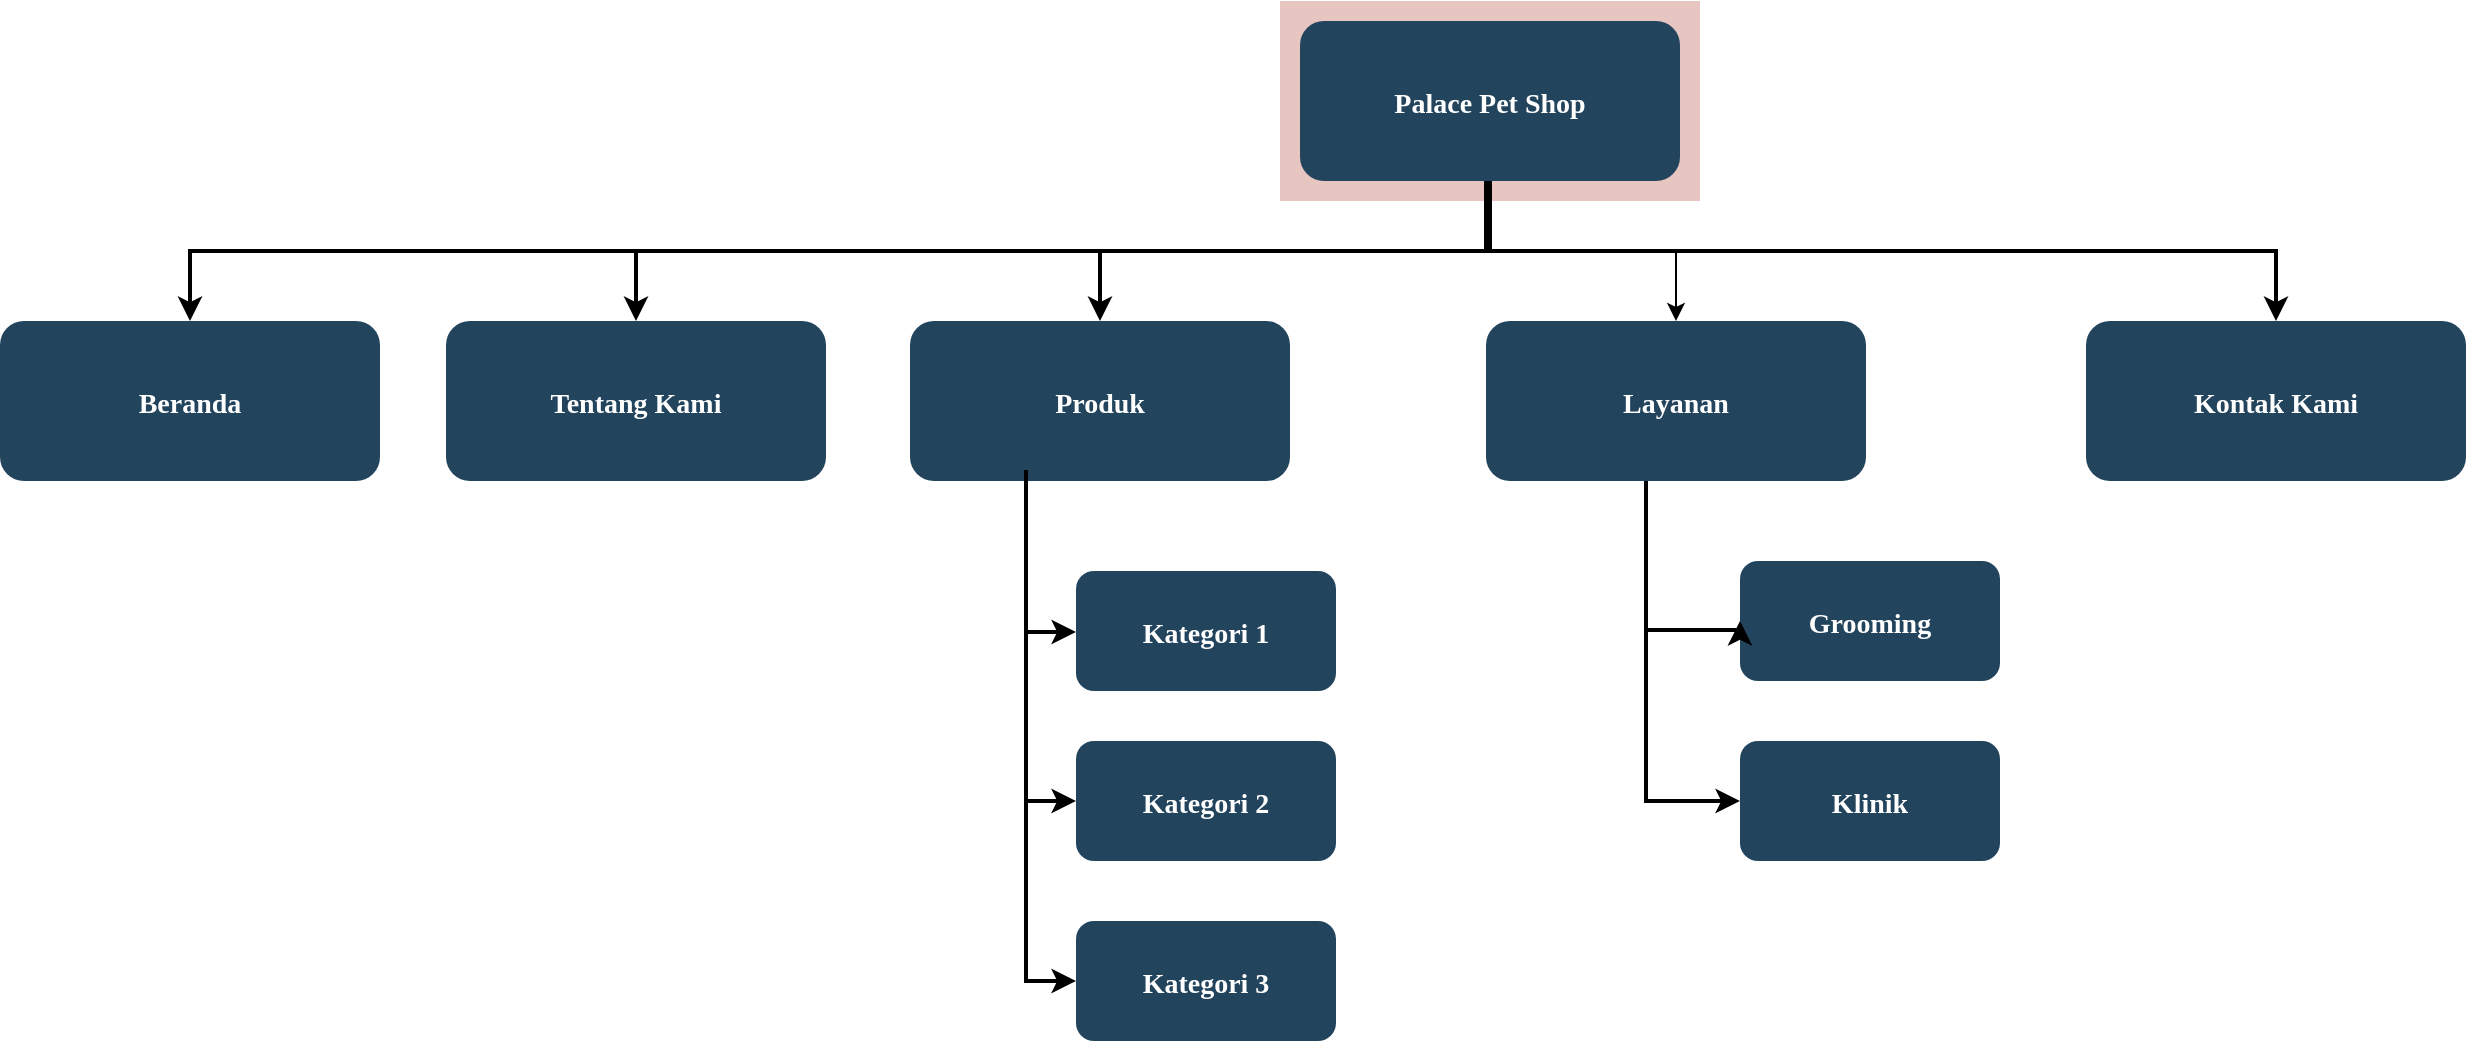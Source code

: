 <mxfile version="13.0.3" type="device"><diagram name="Page-1" id="2c0d36ab-eaac-3732-788b-9136903baeff"><mxGraphModel dx="1707" dy="987" grid="1" gridSize="10" guides="1" tooltips="1" connect="1" arrows="1" fold="1" page="1" pageScale="1.5" pageWidth="1169" pageHeight="827" background="#ffffff" math="0" shadow="0"><root><mxCell id="0"/><mxCell id="1" parent="0"/><mxCell id="123" value="" style="fillColor=#AE4132;strokeColor=none;opacity=30;" parent="1" vertex="1"><mxGeometry x="747" y="177.5" width="210" height="100.0" as="geometry"/></mxCell><mxCell id="Swlup45ki6CrDfQhWW4N-129" style="edgeStyle=orthogonalEdgeStyle;rounded=0;orthogonalLoop=1;jettySize=auto;html=1;" parent="1" source="2" target="10" edge="1"><mxGeometry relative="1" as="geometry"/></mxCell><mxCell id="2" value="Palace Pet Shop" style="rounded=1;fillColor=#23445D;gradientColor=none;strokeColor=none;fontColor=#FFFFFF;fontStyle=1;fontFamily=Tahoma;fontSize=14" parent="1" vertex="1"><mxGeometry x="757" y="187.5" width="190" height="80" as="geometry"/></mxCell><mxCell id="4" value="Kontak Kami" style="rounded=1;fillColor=#23445D;gradientColor=none;strokeColor=none;fontColor=#FFFFFF;fontStyle=1;fontFamily=Tahoma;fontSize=14" parent="1" vertex="1"><mxGeometry x="1150.0" y="337.5" width="190" height="80" as="geometry"/></mxCell><mxCell id="9" value="" style="edgeStyle=elbowEdgeStyle;elbow=vertical;strokeWidth=2;rounded=0" parent="1" source="2" target="4" edge="1"><mxGeometry x="337" y="217.5" width="100" height="100" as="geometry"><mxPoint x="337" y="317.5" as="sourcePoint"/><mxPoint x="437" y="217.5" as="targetPoint"/></mxGeometry></mxCell><mxCell id="10" value="Layanan" style="rounded=1;fillColor=#23445D;gradientColor=none;strokeColor=none;fontColor=#FFFFFF;fontStyle=1;fontFamily=Tahoma;fontSize=14" parent="1" vertex="1"><mxGeometry x="850" y="337.5" width="190" height="80" as="geometry"/></mxCell><mxCell id="12" value="Produk" style="rounded=1;fillColor=#23445D;gradientColor=none;strokeColor=none;fontColor=#FFFFFF;fontStyle=1;fontFamily=Tahoma;fontSize=14" parent="1" vertex="1"><mxGeometry x="562.0" y="337.5" width="190" height="80" as="geometry"/></mxCell><mxCell id="13" value="Beranda" style="rounded=1;fillColor=#23445D;gradientColor=none;strokeColor=none;fontColor=#FFFFFF;fontStyle=1;fontFamily=Tahoma;fontSize=14" parent="1" vertex="1"><mxGeometry x="107" y="337.5" width="190" height="80" as="geometry"/></mxCell><mxCell id="29" value="Kategori 1" style="rounded=1;fillColor=#23445D;gradientColor=none;strokeColor=none;fontColor=#FFFFFF;fontStyle=1;fontFamily=Tahoma;fontSize=14" parent="1" vertex="1"><mxGeometry x="645" y="462.5" width="130" height="60" as="geometry"/></mxCell><mxCell id="30" value="Kategori 2" style="rounded=1;fillColor=#23445D;gradientColor=none;strokeColor=none;fontColor=#FFFFFF;fontStyle=1;fontFamily=Tahoma;fontSize=14" parent="1" vertex="1"><mxGeometry x="645" y="547.5" width="130" height="60" as="geometry"/></mxCell><mxCell id="31" value="Kategori 3" style="rounded=1;fillColor=#23445D;gradientColor=none;strokeColor=none;fontColor=#FFFFFF;fontStyle=1;fontFamily=Tahoma;fontSize=14" parent="1" vertex="1"><mxGeometry x="645" y="637.5" width="130" height="60" as="geometry"/></mxCell><mxCell id="41" value="Grooming" style="rounded=1;fillColor=#23445D;gradientColor=none;strokeColor=none;fontColor=#FFFFFF;fontStyle=1;fontFamily=Tahoma;fontSize=14" parent="1" vertex="1"><mxGeometry x="977" y="457.5" width="130" height="60" as="geometry"/></mxCell><mxCell id="42" value="Klinik" style="rounded=1;fillColor=#23445D;gradientColor=none;strokeColor=none;fontColor=#FFFFFF;fontStyle=1;fontFamily=Tahoma;fontSize=14" parent="1" vertex="1"><mxGeometry x="977" y="547.5" width="130" height="60" as="geometry"/></mxCell><mxCell id="59" value="" style="edgeStyle=elbowEdgeStyle;elbow=vertical;strokeWidth=2;rounded=0" parent="1" source="2" target="12" edge="1"><mxGeometry x="347" y="227.5" width="100" height="100" as="geometry"><mxPoint x="862.0" y="277.5" as="sourcePoint"/><mxPoint x="1467.0" y="347.5" as="targetPoint"/></mxGeometry></mxCell><mxCell id="61" value="" style="edgeStyle=elbowEdgeStyle;elbow=vertical;strokeWidth=2;rounded=0" parent="1" source="2" target="13" edge="1"><mxGeometry x="-23" y="137.5" width="100" height="100" as="geometry"><mxPoint x="-23" y="237.5" as="sourcePoint"/><mxPoint x="77" y="137.5" as="targetPoint"/></mxGeometry></mxCell><mxCell id="73" value="" style="edgeStyle=elbowEdgeStyle;elbow=horizontal;strokeWidth=2;rounded=0" parent="1" source="12" target="30" edge="1"><mxGeometry x="30" y="137.5" width="100" height="100" as="geometry"><mxPoint x="30" y="237.5" as="sourcePoint"/><mxPoint x="130" y="137.5" as="targetPoint"/><Array as="points"><mxPoint x="620" y="537.5"/></Array></mxGeometry></mxCell><mxCell id="74" value="" style="edgeStyle=elbowEdgeStyle;elbow=horizontal;strokeWidth=2;rounded=0" parent="1" target="31" edge="1"><mxGeometry x="30" y="137.5" width="100" height="100" as="geometry"><mxPoint x="620" y="422" as="sourcePoint"/><mxPoint x="130" y="137.5" as="targetPoint"/><Array as="points"><mxPoint x="620" y="577.5"/></Array></mxGeometry></mxCell><mxCell id="82" value="" style="edgeStyle=elbowEdgeStyle;elbow=horizontal;strokeWidth=2;rounded=0" parent="1" source="10" target="42" edge="1"><mxGeometry x="-23" y="137.5" width="100" height="100" as="geometry"><mxPoint x="-23" y="237.5" as="sourcePoint"/><mxPoint x="77" y="137.5" as="targetPoint"/><Array as="points"><mxPoint x="930" y="472"/><mxPoint x="957" y="537.5"/></Array></mxGeometry></mxCell><mxCell id="101" value="" style="edgeStyle=elbowEdgeStyle;elbow=vertical;strokeWidth=2;rounded=0;entryX=0;entryY=0.5;entryDx=0;entryDy=0;" parent="1" target="29" edge="1"><mxGeometry x="-23" y="137.5" width="100" height="100" as="geometry"><mxPoint x="620" y="412" as="sourcePoint"/><mxPoint x="657" y="488" as="targetPoint"/><Array as="points"><mxPoint x="630" y="493"/><mxPoint x="570" y="488"/></Array></mxGeometry></mxCell><mxCell id="103" value="" style="edgeStyle=elbowEdgeStyle;elbow=vertical;strokeWidth=2;rounded=0;entryX=0;entryY=0.5;entryDx=0;entryDy=0;" parent="1" source="10" target="41" edge="1"><mxGeometry x="-23" y="137.5" width="100" height="100" as="geometry"><mxPoint x="-23" y="237.5" as="sourcePoint"/><mxPoint x="920" y="512" as="targetPoint"/><Array as="points"><mxPoint x="930" y="492"/><mxPoint x="960" y="488"/></Array></mxGeometry></mxCell><mxCell id="Swlup45ki6CrDfQhWW4N-123" value="Tentang Kami" style="rounded=1;fillColor=#23445D;gradientColor=none;strokeColor=none;fontColor=#FFFFFF;fontStyle=1;fontFamily=Tahoma;fontSize=14" parent="1" vertex="1"><mxGeometry x="330.0" y="337.5" width="190" height="80" as="geometry"/></mxCell><mxCell id="Swlup45ki6CrDfQhWW4N-124" value="" style="edgeStyle=elbowEdgeStyle;elbow=vertical;strokeWidth=2;rounded=0" parent="1" target="Swlup45ki6CrDfQhWW4N-123" edge="1"><mxGeometry x="-25" y="137.5" width="100" height="100" as="geometry"><mxPoint x="850" y="267.5" as="sourcePoint"/><mxPoint x="200.0" y="337.5" as="targetPoint"/></mxGeometry></mxCell></root></mxGraphModel></diagram></mxfile>